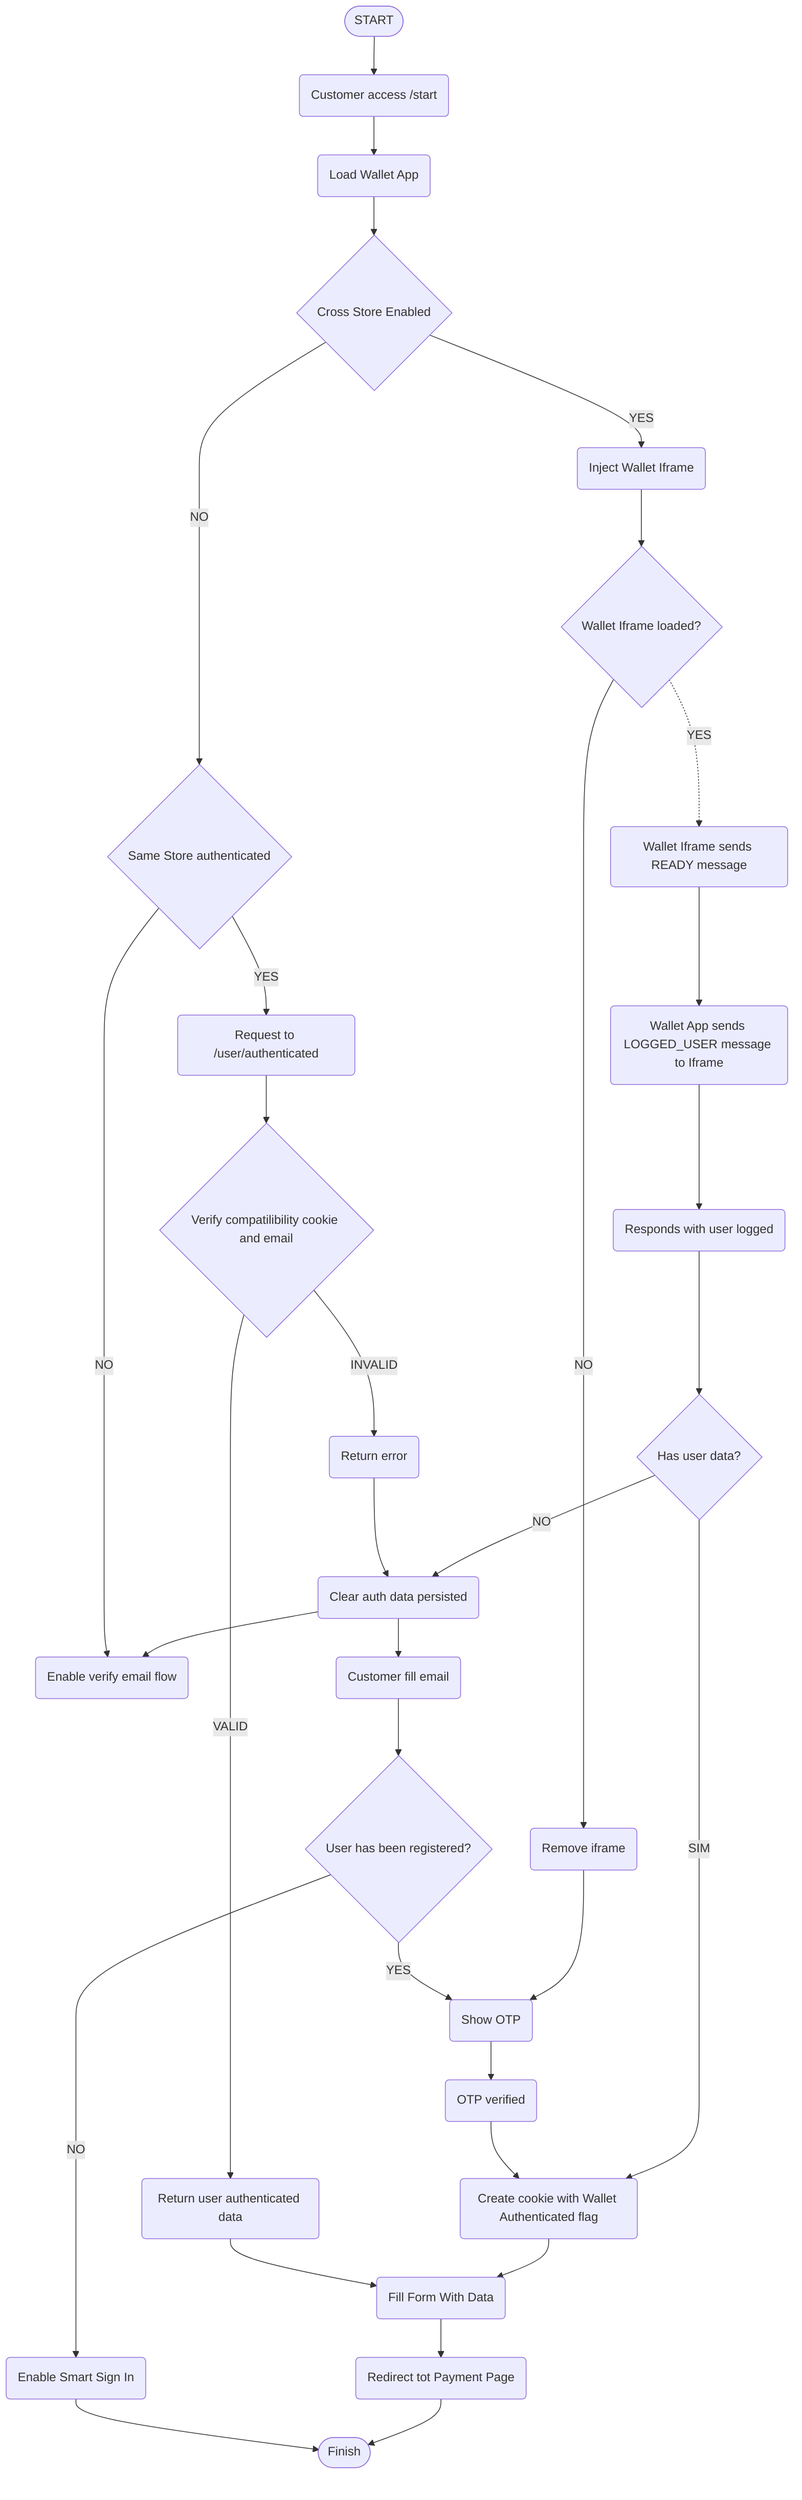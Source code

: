 flowchart TD
    A([START]) --> B(Customer access /start)
    B --> C(Load Wallet App)
    C --> D{Cross Store Enabled}
    D -->|YES| E(Inject Wallet Iframe)
    D -->|NO| F{Same Store authenticated}
    E --> G{Wallet Iframe loaded?}
    G --> |NO| H(Remove iframe)
    H --> OTP(Show OTP)
    G -.-> |YES| I(Wallet Iframe sends READY message)
    I --> J(Wallet App sends LOGGED_USER message to Iframe)
    J --> K(Responds with user logged)
    K --> L{Has user data?}
    L --> |NO| M(Clear auth data persisted)
    M --> N(Enable verify email flow)
    L --> |SIM| O(Create cookie with Wallet Authenticated flag)
    O --> P(Fill Form With Data)
    P --> Q(Redirect tot Payment Page)
    Q --> Finish([Finish])
    F --> |NO| N
    F --> |YES| R(Request to /user/authenticated)
    R --> S{Verify compatilibility cookie and email}
    S --> |VALID| T(Return user authenticated data)
    T --> P
    S --> |INVALID| U(Return error)
    U --> M
    M --> V(Customer fill email)
    V --> W{User has been registered?}
    W --> |NO| X(Enable Smart Sign In)
    X --> Finish 
    W --> |YES| OTP
    OTP --> Z(OTP verified)
    Z --> O
